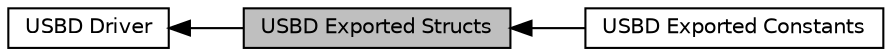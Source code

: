 digraph "USBD Exported Structs"
{
  edge [fontname="Helvetica",fontsize="10",labelfontname="Helvetica",labelfontsize="10"];
  node [fontname="Helvetica",fontsize="10",shape=box];
  rankdir=LR;
  Node2 [label="USBD Driver",height=0.2,width=0.4,color="black", fillcolor="white", style="filled",URL="$de/ddf/group___n_a_n_o100___u_s_b_d___driver.html",tooltip=" "];
  Node3 [label="USBD Exported Constants",height=0.2,width=0.4,color="black", fillcolor="white", style="filled",URL="$da/d01/group___n_a_n_o100___u_s_b_d___e_x_p_o_r_t_e_d___c_o_n_s_t_a_n_t_s.html",tooltip=" "];
  Node1 [label="USBD Exported Structs",height=0.2,width=0.4,color="black", fillcolor="grey75", style="filled", fontcolor="black",tooltip=" "];
  Node2->Node1 [shape=plaintext, dir="back", style="solid"];
  Node1->Node3 [shape=plaintext, dir="back", style="solid"];
}
